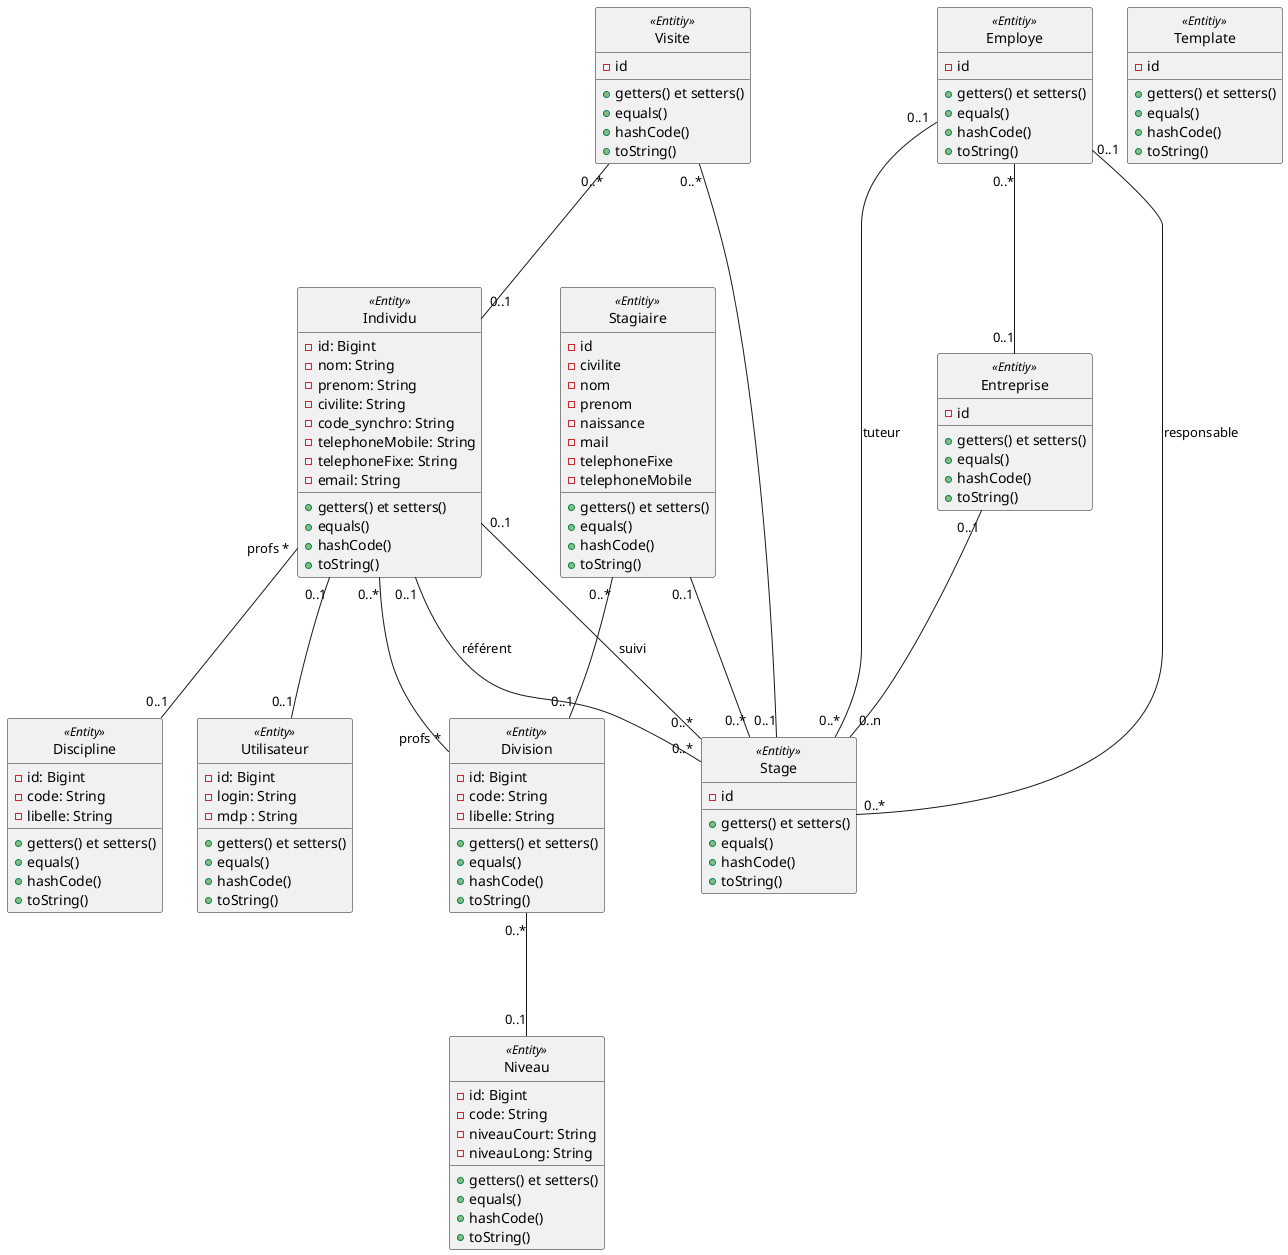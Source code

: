 @startuml

class Individu << Entity >> {
  - id: Bigint
  - nom: String
  - prenom: String
  - civilite: String
  - code_synchro: String
  - telephoneMobile: String
  - telephoneFixe: String
  - email: String
  + getters() et setters()
  + equals()
  + hashCode()
  + toString()
}

class Utilisateur << Entity >> {
   -id: Bigint
   -login: String
   -mdp : String
   + getters() et setters()
   + equals()
   + hashCode()
   + toString()
}

class Division << Entity >> {
   - id: Bigint
   - code: String
   - libelle: String
   + getters() et setters()
   + equals()
   + hashCode()
   + toString()
}

class Niveau << Entity >> {
   - id: Bigint
   - code: String
   - niveauCourt: String
   - niveauLong: String
   + getters() et setters()
   + equals()
   + hashCode()
   + toString()
}

class Discipline << Entity >> {
   - id: Bigint
   - code: String
   - libelle: String
   + getters() et setters()
   + equals()
   + hashCode()
   + toString()
}

class Stagiaire << Entitiy >> {
   - id
   - civilite
   - nom
   - prenom
   - naissance
   - mail
   - telephoneFixe
   - telephoneMobile
   + getters() et setters()
   + equals()
   + hashCode()
   + toString()
}

class Stage << Entitiy >> {
   - id
   + getters() et setters()
   + equals()
   + hashCode()
   + toString()
}

class Entreprise << Entitiy >> {
   - id
   + getters() et setters()
   + equals()
   + hashCode()
   + toString()
}

class Employe << Entitiy >> {
   - id
   + getters() et setters()
   + equals()
   + hashCode()
   + toString()
}

class Visite << Entitiy >> {
   - id
   + getters() et setters()
   + equals()
   + hashCode()
   + toString()
}

class Template << Entitiy >> {
   - id
   + getters() et setters()
   + equals()
   + hashCode()
   + toString()
}

hide circle
Individu "0..*" --- "profs *" Division
Individu " profs *" --- "0..1" Discipline
Division "0..*" --- "0..1" Niveau
Individu "0..1" --- "0..1" Utilisateur
Stagiaire "0..*" --- "0..1" Division
Stagiaire "0..1" --- "0..*" Stage
Individu "0..1" --- "0..*" Stage : référent
Individu "0..1" --- "0..*" Stage : suivi
Entreprise "0..1" --- "0..n" Stage
Employe "0..*" --- "0..1" Entreprise
Employe "0..1" --- "0..*" Stage : responsable
Employe "0..1" --- "0..*" Stage : tuteur
Visite "0..*" --- "0..1" Stage
Visite "0..*" --- "0..1" Individu

@enduml
